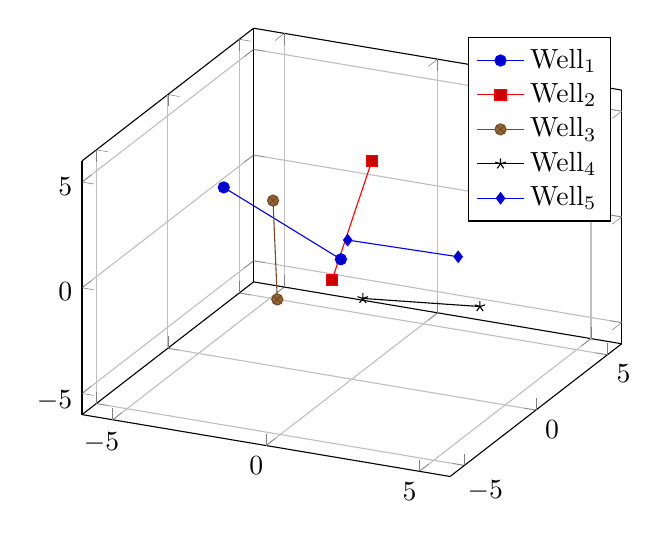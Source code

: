 % -*- root: ../../mainThesis.tex -*-

\begin{tikzpicture}[scale=1]

\begin{axis}[grid=major,
xmin=-6, xmax=6,
ymin=-6, ymax=6,
zmin=-6, zmax=6]
\addplot3 coordinates { (-4.761,1.254,1.254) (-0.239,-0.254,-0.254) };
\addlegendentry{$\text{Well}_1$};
\addplot3 coordinates { (0,1.387,3.58) (0,-1.387,-0.58) };
\addlegendentry{$\text{Well}_2$};
\addplot3 coordinates { (-3.521,2.041,0.521) (-1.479,-2.041,-1.521) };
\addlegendentry{$\text{Well}_3$};
\addplot3 coordinates { (4.761,-1.254,-0.746) (0.239,0.254,-2.254) };
\addlegendentry{$\text{Well}_4$};
\addplot3 coordinates { (3,1,0) (-2,4,-2) };
\addlegendentry{$\text{Well}_5$};
\end{axis}


\end{tikzpicture}

